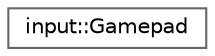 digraph "Graphical Class Hierarchy"
{
 // LATEX_PDF_SIZE
  bgcolor="transparent";
  edge [fontname=Helvetica,fontsize=10,labelfontname=Helvetica,labelfontsize=10];
  node [fontname=Helvetica,fontsize=10,shape=box,height=0.2,width=0.4];
  rankdir="LR";
  Node0 [id="Node000000",label="input::Gamepad",height=0.2,width=0.4,color="grey40", fillcolor="white", style="filled",URL="$classinput_1_1Gamepad.html",tooltip=" "];
}
